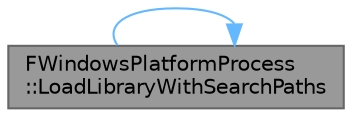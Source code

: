 digraph "FWindowsPlatformProcess::LoadLibraryWithSearchPaths"
{
 // INTERACTIVE_SVG=YES
 // LATEX_PDF_SIZE
  bgcolor="transparent";
  edge [fontname=Helvetica,fontsize=10,labelfontname=Helvetica,labelfontsize=10];
  node [fontname=Helvetica,fontsize=10,shape=box,height=0.2,width=0.4];
  rankdir="LR";
  Node1 [id="Node000001",label="FWindowsPlatformProcess\l::LoadLibraryWithSearchPaths",height=0.2,width=0.4,color="gray40", fillcolor="grey60", style="filled", fontcolor="black",tooltip="Replacement implementation of the Win32 LoadLibrary function which searches the given list of directo..."];
  Node1 -> Node1 [id="edge1_Node000001_Node000001",color="steelblue1",style="solid",tooltip=" "];
}
